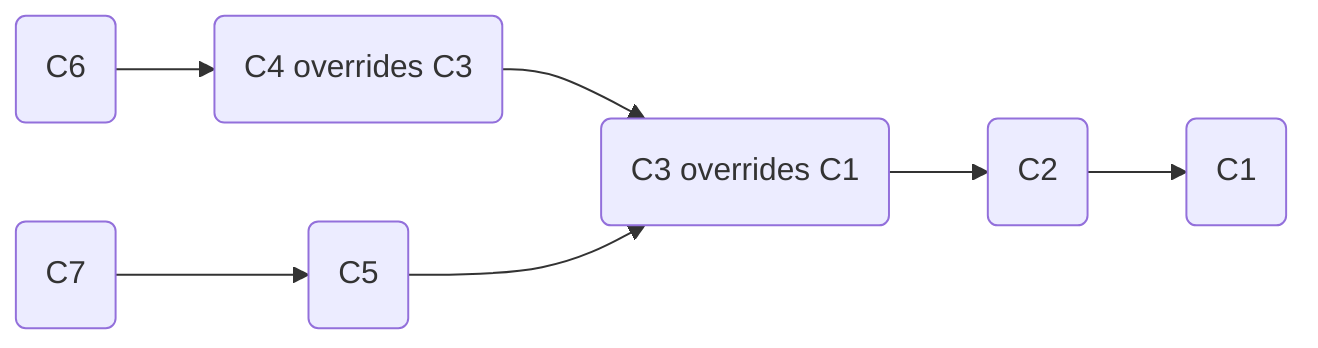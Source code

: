 graph LR;
C3(C3 overrides C1) --> C2(C2);
C2 --> C1(C1);
C4(C4 overrides C3) --> C3;
C5(C5) --> C3;
C6(C6) --> C4;
C7(C7) --> C5;